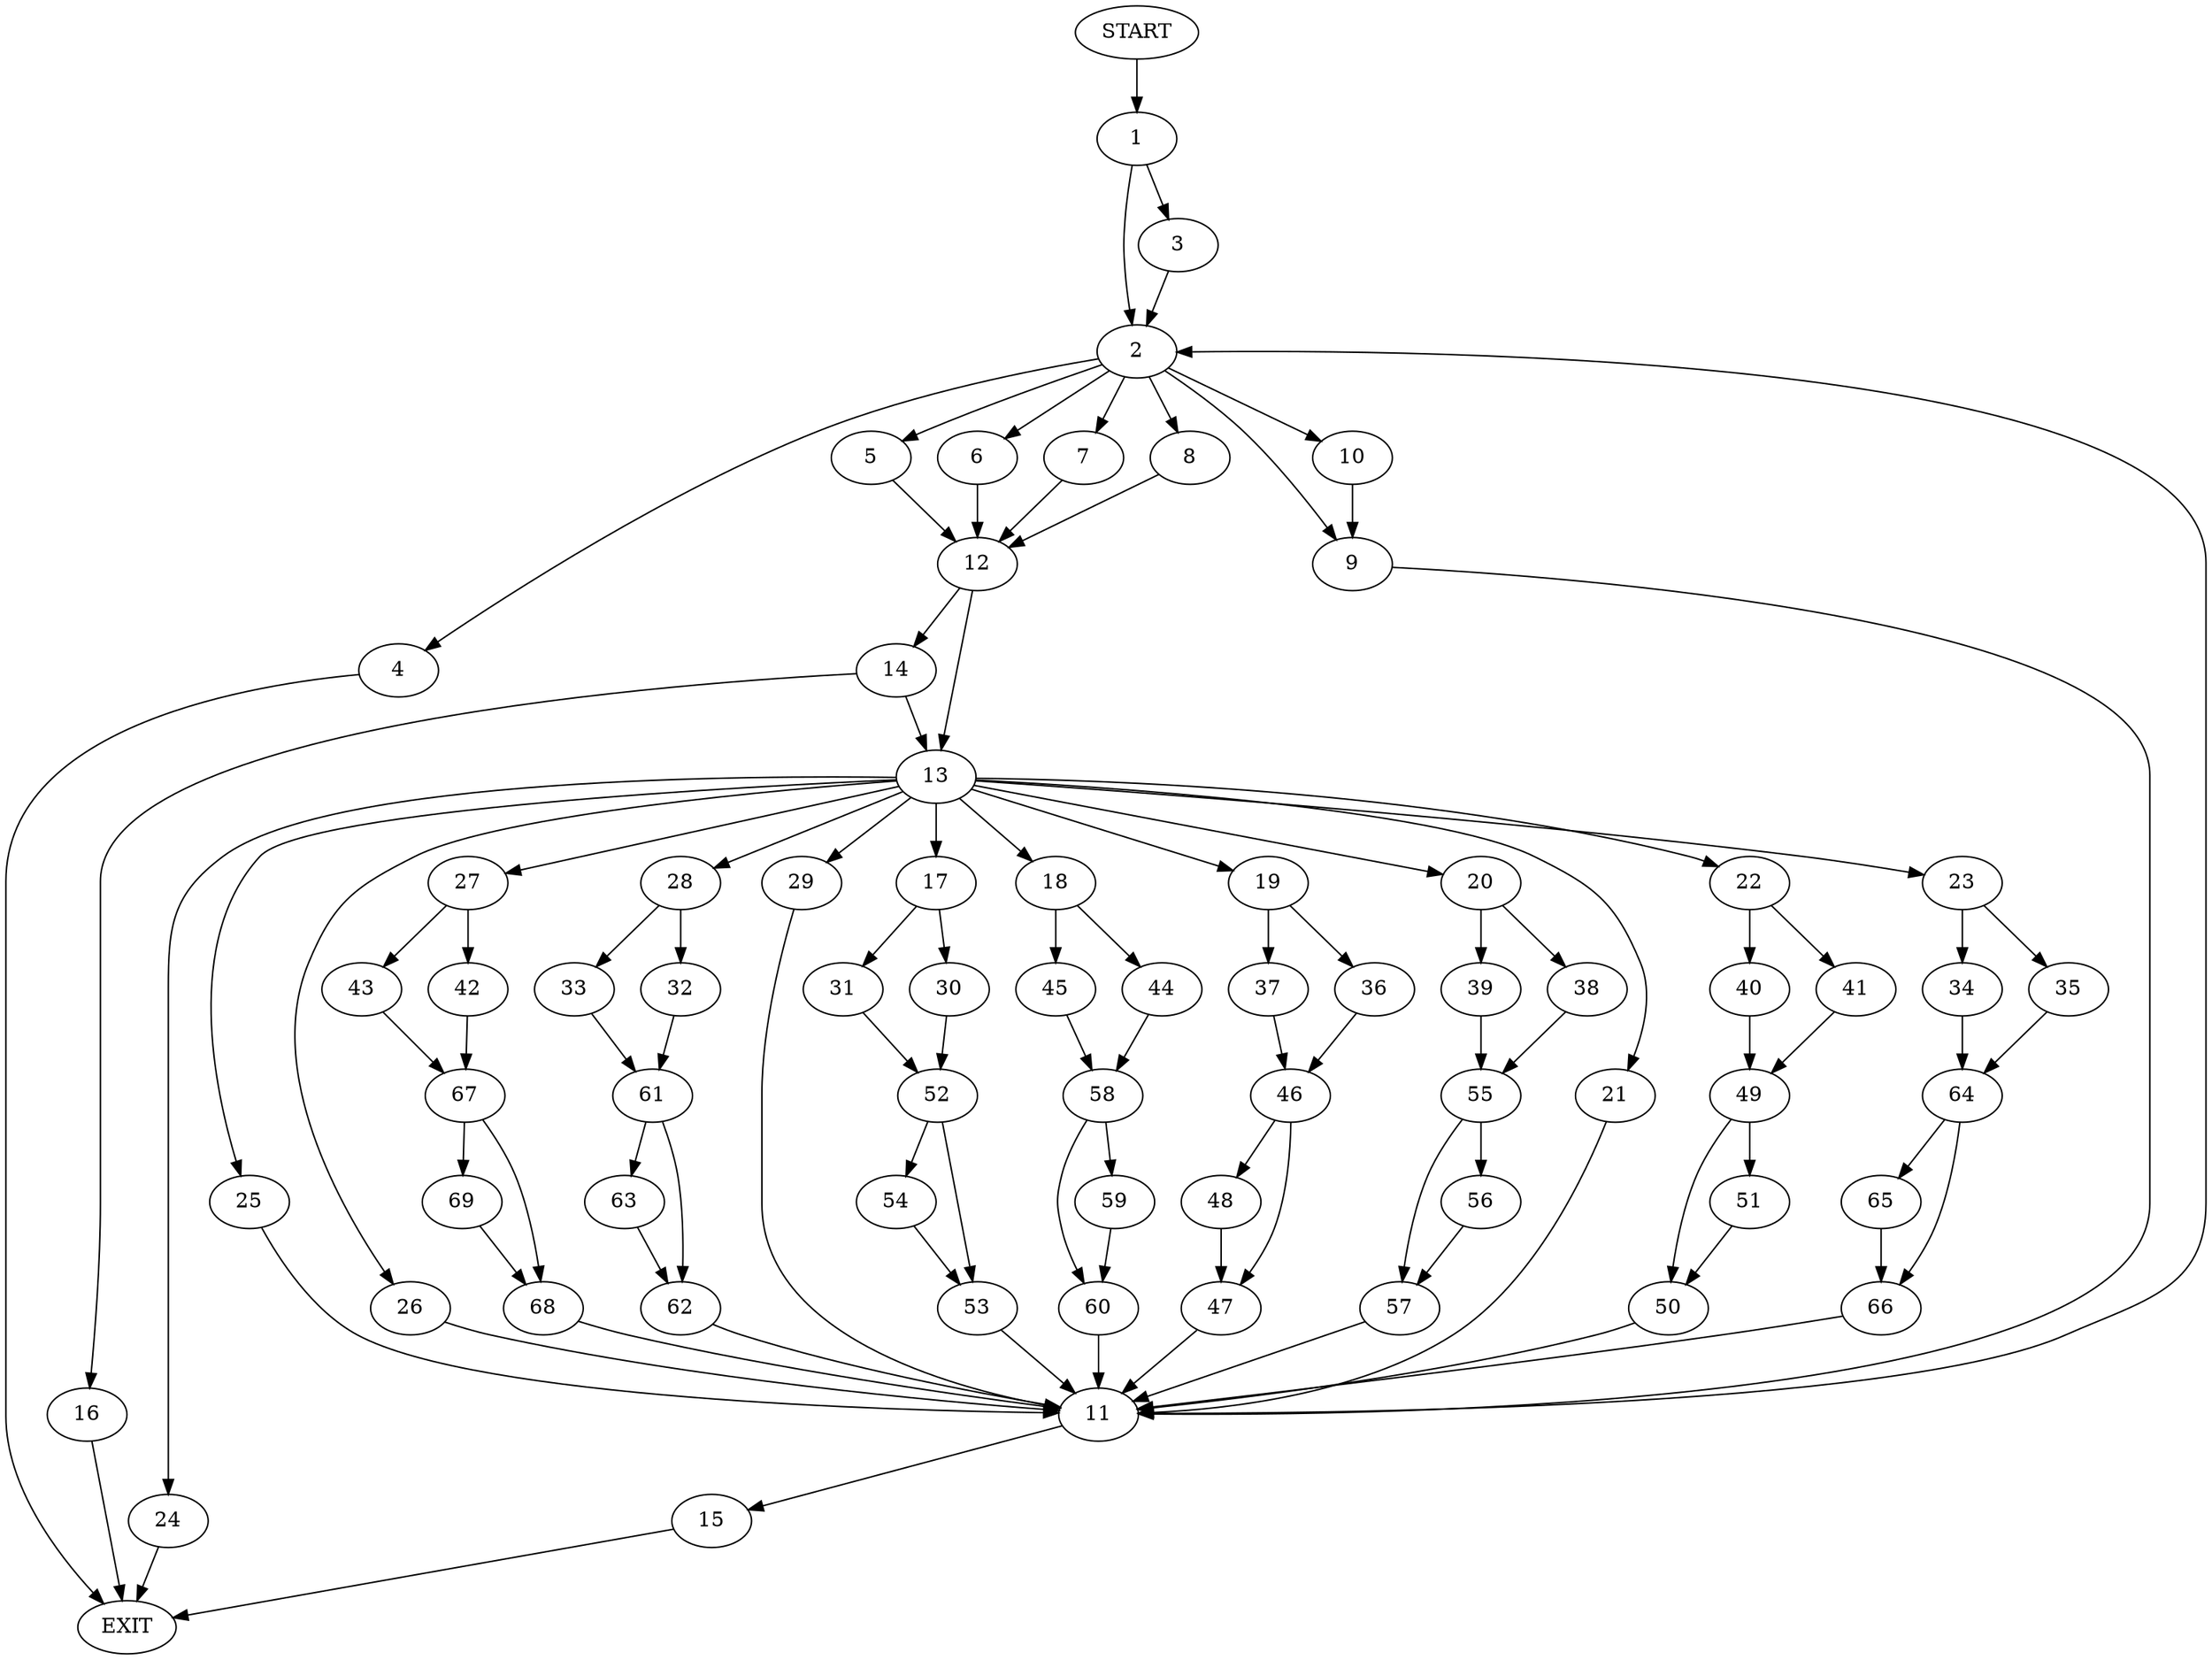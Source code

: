 digraph {
0 [label="START"]
70 [label="EXIT"]
0 -> 1
1 -> 2
1 -> 3
3 -> 2
2 -> 4
2 -> 5
2 -> 6
2 -> 7
2 -> 8
2 -> 9
2 -> 10
9 -> 11
10 -> 9
4 -> 70
7 -> 12
5 -> 12
8 -> 12
6 -> 12
12 -> 13
12 -> 14
11 -> 2
11 -> 15
14 -> 13
14 -> 16
13 -> 17
13 -> 18
13 -> 19
13 -> 20
13 -> 21
13 -> 22
13 -> 23
13 -> 24
13 -> 25
13 -> 26
13 -> 27
13 -> 28
13 -> 29
16 -> 70
17 -> 30
17 -> 31
28 -> 32
28 -> 33
26 -> 11
23 -> 34
23 -> 35
19 -> 36
19 -> 37
20 -> 38
20 -> 39
29 -> 11
25 -> 11
21 -> 11
22 -> 40
22 -> 41
27 -> 42
27 -> 43
24 -> 70
18 -> 44
18 -> 45
37 -> 46
36 -> 46
46 -> 47
46 -> 48
47 -> 11
48 -> 47
40 -> 49
41 -> 49
49 -> 50
49 -> 51
51 -> 50
50 -> 11
31 -> 52
30 -> 52
52 -> 53
52 -> 54
54 -> 53
53 -> 11
38 -> 55
39 -> 55
55 -> 56
55 -> 57
57 -> 11
56 -> 57
45 -> 58
44 -> 58
58 -> 59
58 -> 60
60 -> 11
59 -> 60
33 -> 61
32 -> 61
61 -> 62
61 -> 63
62 -> 11
63 -> 62
34 -> 64
35 -> 64
64 -> 65
64 -> 66
65 -> 66
66 -> 11
43 -> 67
42 -> 67
67 -> 68
67 -> 69
68 -> 11
69 -> 68
15 -> 70
}
